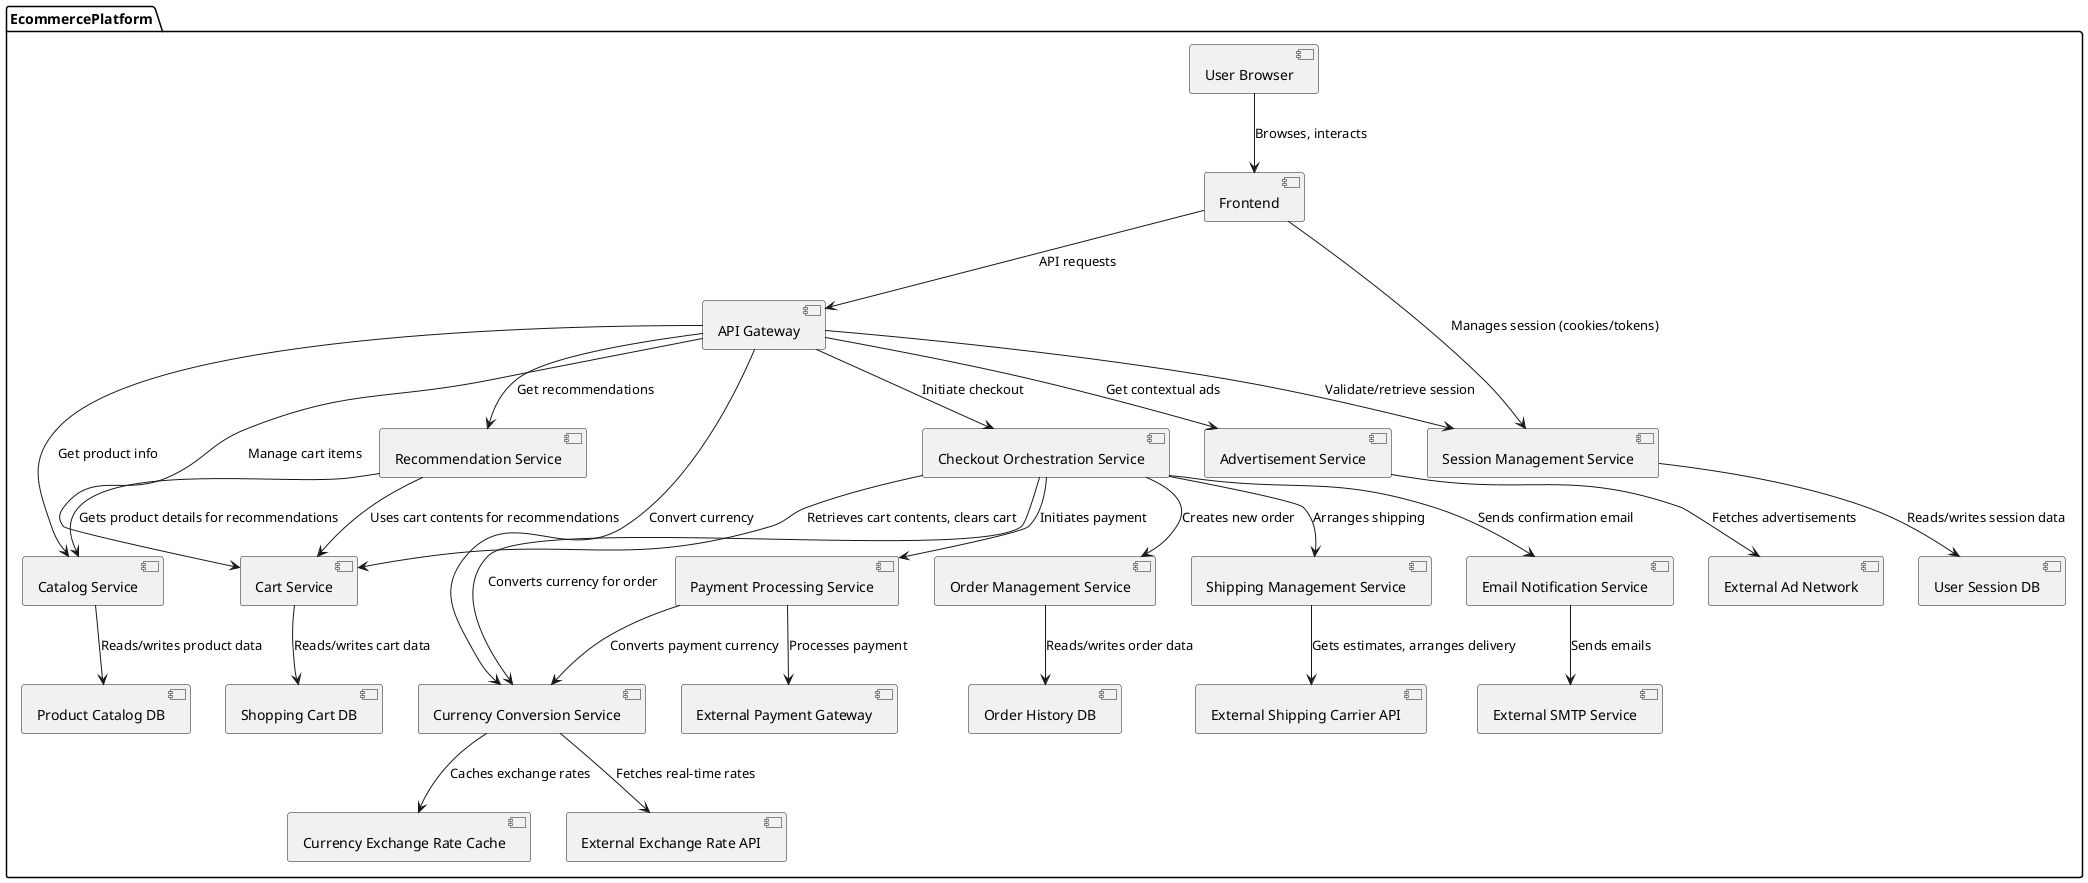 @startuml
package EcommercePlatform {

  [User Browser] as User
  [Frontend] as Frontend
  [API Gateway] as API

  [Catalog Service] as Catalog
  [Cart Service] as Cart
  [Recommendation Service] as Recommend
  [Advertisement Service] as Ads
  [Currency Conversion Service] as Currency
  [Checkout Orchestration Service] as Checkout
  [Order Management Service] as Order
  [Payment Processing Service] as Payment
  [Shipping Management Service] as Shipping
  [Email Notification Service] as Email
  [Session Management Service] as SessionMgr

  [Product Catalog DB] as ProductsDB
  [Shopping Cart DB] as CartDB
  [Order History DB] as OrderDB
  [Currency Exchange Rate Cache] as CurrencyCache
  [User Session DB] as SessionDB

  [External Payment Gateway] as PaymentGateway
  [External Shipping Carrier API] as ShippingAPI
  [External Exchange Rate API] as ExchangeRateAPI
  [External Ad Network] as AdNet
  [External SMTP Service] as SMTP

  User --> Frontend : Browses, interacts
  Frontend --> API : API requests
  Frontend --> SessionMgr : Manages session (cookies/tokens)

  API --> Catalog : Get product info
  API --> Cart : Manage cart items
  API --> Recommend : Get recommendations
  API --> Ads : Get contextual ads
  API --> Currency : Convert currency
  API --> Checkout : Initiate checkout
  API --> SessionMgr : Validate/retrieve session

  Catalog --> ProductsDB : Reads/writes product data
  Cart --> CartDB : Reads/writes cart data
  Order --> OrderDB : Reads/writes order data
  SessionMgr --> SessionDB : Reads/writes session data

  Recommend --> Catalog : Gets product details for recommendations
  Recommend --> Cart : Uses cart contents for recommendations

  Ads --> AdNet : Fetches advertisements

  Currency --> ExchangeRateAPI : Fetches real-time rates
  Currency --> CurrencyCache : Caches exchange rates

  Checkout --> Cart : Retrieves cart contents, clears cart
  Checkout --> Order : Creates new order
  Checkout --> Payment : Initiates payment
  Checkout --> Shipping : Arranges shipping
  Checkout --> Email : Sends confirmation email
  Checkout --> Currency : Converts currency for order

  Payment --> PaymentGateway : Processes payment
  Payment --> Currency : Converts payment currency

  Shipping --> ShippingAPI : Gets estimates, arranges delivery

  Email --> SMTP : Sends emails
}
@enduml
